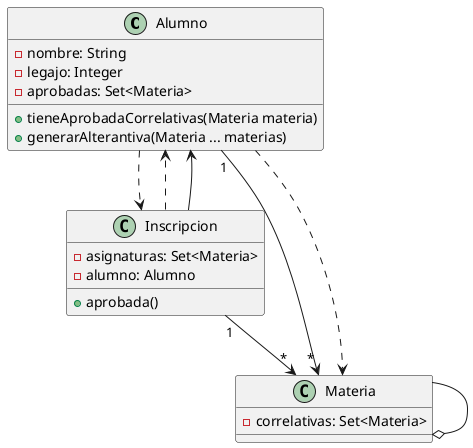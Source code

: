 @startuml
'https://plantuml.com/sequence-diagram

class Alumno{
    -nombre: String
    -legajo: Integer
    -aprobadas: Set<Materia>
    +tieneAprobadaCorrelativas(Materia materia)
    +generarAlterantiva(Materia ... materias)
}
class Inscripcion{
    -asignaturas: Set<Materia>
    -alumno: Alumno
    +aprobada()
}
class Materia{
    -correlativas: Set<Materia>
}
Materia --o Materia
Alumno"1" --> "*"Materia
Alumno ..> Materia
Alumno ..> Inscripcion
Inscripcion ..> Alumno
Inscripcion"1" --> "*"Materia
Inscripcion --> Alumno
@enduml
